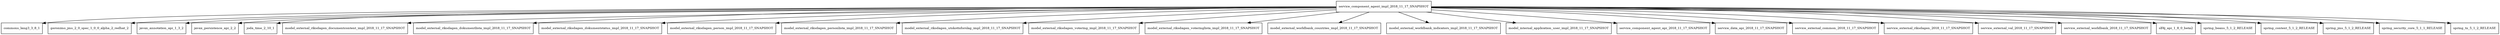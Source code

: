 digraph service_component_agent_impl_2018_11_17_SNAPSHOT_dependencies {
  node [shape = box, fontsize=10.0];
  service_component_agent_impl_2018_11_17_SNAPSHOT -> commons_lang3_3_8_1;
  service_component_agent_impl_2018_11_17_SNAPSHOT -> geronimo_jms_2_0_spec_1_0_0_alpha_2_redhat_2;
  service_component_agent_impl_2018_11_17_SNAPSHOT -> javax_annotation_api_1_3_2;
  service_component_agent_impl_2018_11_17_SNAPSHOT -> javax_persistence_api_2_2;
  service_component_agent_impl_2018_11_17_SNAPSHOT -> joda_time_2_10_1;
  service_component_agent_impl_2018_11_17_SNAPSHOT -> model_external_riksdagen_documentcontent_impl_2018_11_17_SNAPSHOT;
  service_component_agent_impl_2018_11_17_SNAPSHOT -> model_external_riksdagen_dokumentlista_impl_2018_11_17_SNAPSHOT;
  service_component_agent_impl_2018_11_17_SNAPSHOT -> model_external_riksdagen_dokumentstatus_impl_2018_11_17_SNAPSHOT;
  service_component_agent_impl_2018_11_17_SNAPSHOT -> model_external_riksdagen_person_impl_2018_11_17_SNAPSHOT;
  service_component_agent_impl_2018_11_17_SNAPSHOT -> model_external_riksdagen_personlista_impl_2018_11_17_SNAPSHOT;
  service_component_agent_impl_2018_11_17_SNAPSHOT -> model_external_riksdagen_utskottsforslag_impl_2018_11_17_SNAPSHOT;
  service_component_agent_impl_2018_11_17_SNAPSHOT -> model_external_riksdagen_votering_impl_2018_11_17_SNAPSHOT;
  service_component_agent_impl_2018_11_17_SNAPSHOT -> model_external_riksdagen_voteringlista_impl_2018_11_17_SNAPSHOT;
  service_component_agent_impl_2018_11_17_SNAPSHOT -> model_external_worldbank_countries_impl_2018_11_17_SNAPSHOT;
  service_component_agent_impl_2018_11_17_SNAPSHOT -> model_external_worldbank_indicators_impl_2018_11_17_SNAPSHOT;
  service_component_agent_impl_2018_11_17_SNAPSHOT -> model_internal_application_user_impl_2018_11_17_SNAPSHOT;
  service_component_agent_impl_2018_11_17_SNAPSHOT -> service_component_agent_api_2018_11_17_SNAPSHOT;
  service_component_agent_impl_2018_11_17_SNAPSHOT -> service_data_api_2018_11_17_SNAPSHOT;
  service_component_agent_impl_2018_11_17_SNAPSHOT -> service_external_common_2018_11_17_SNAPSHOT;
  service_component_agent_impl_2018_11_17_SNAPSHOT -> service_external_riksdagen_2018_11_17_SNAPSHOT;
  service_component_agent_impl_2018_11_17_SNAPSHOT -> service_external_val_2018_11_17_SNAPSHOT;
  service_component_agent_impl_2018_11_17_SNAPSHOT -> service_external_worldbank_2018_11_17_SNAPSHOT;
  service_component_agent_impl_2018_11_17_SNAPSHOT -> slf4j_api_1_8_0_beta2;
  service_component_agent_impl_2018_11_17_SNAPSHOT -> spring_beans_5_1_2_RELEASE;
  service_component_agent_impl_2018_11_17_SNAPSHOT -> spring_context_5_1_2_RELEASE;
  service_component_agent_impl_2018_11_17_SNAPSHOT -> spring_jms_5_1_2_RELEASE;
  service_component_agent_impl_2018_11_17_SNAPSHOT -> spring_security_core_5_1_1_RELEASE;
  service_component_agent_impl_2018_11_17_SNAPSHOT -> spring_tx_5_1_2_RELEASE;
}
